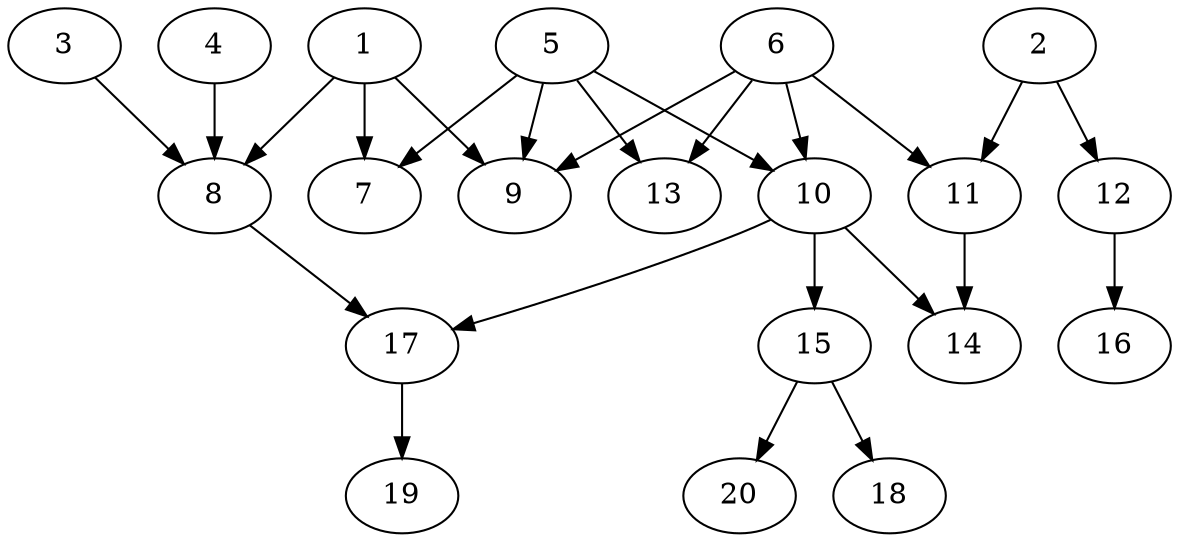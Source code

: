 // DAG (tier=2-normal, mode=data, n=20, ccr=0.407, fat=0.545, density=0.407, regular=0.524, jump=0.167, mindata=2097152, maxdata=16777216)
// DAG automatically generated by daggen at Sun Aug 24 16:33:34 2025
// /home/ermia/Project/Environments/daggen/bin/daggen --dot --ccr 0.407 --fat 0.545 --regular 0.524 --density 0.407 --jump 0.167 --mindata 2097152 --maxdata 16777216 -n 20 
digraph G {
  1 [size="21265129189854564", alpha="0.02", expect_size="10632564594927282"]
  1 -> 7 [size ="375104735281152"]
  1 -> 8 [size ="375104735281152"]
  1 -> 9 [size ="375104735281152"]
  2 [size="2832095398714798592", alpha="0.01", expect_size="1416047699357399296"]
  2 -> 11 [size ="1731498357030912"]
  2 -> 12 [size ="1731498357030912"]
  3 [size="115393314183929936", alpha="0.15", expect_size="57696657091964968"]
  3 -> 8 [size ="46681605275648"]
  4 [size="2754810624596133376", alpha="0.03", expect_size="1377405312298066688"]
  4 -> 8 [size ="1129160357445632"]
  5 [size="38333106845252872", alpha="0.15", expect_size="19166553422626436"]
  5 -> 7 [size ="796951389929472"]
  5 -> 9 [size ="796951389929472"]
  5 -> 10 [size ="796951389929472"]
  5 -> 13 [size ="796951389929472"]
  6 [size="45927578883524848", alpha="0.13", expect_size="22963789441762424"]
  6 -> 9 [size ="1078167393533952"]
  6 -> 10 [size ="1078167393533952"]
  6 -> 11 [size ="1078167393533952"]
  6 -> 13 [size ="1078167393533952"]
  7 [size="1284640777422465024", alpha="0.14", expect_size="642320388711232512"]
  8 [size="2306710699352391", alpha="0.07", expect_size="1153355349676195"]
  8 -> 17 [size ="39756373164032"]
  9 [size="11378649985654648", alpha="0.12", expect_size="5689324992827324"]
  10 [size="34041191686436628", alpha="0.10", expect_size="17020595843218314"]
  10 -> 14 [size ="650352210739200"]
  10 -> 15 [size ="650352210739200"]
  10 -> 17 [size ="650352210739200"]
  11 [size="925479017087759488", alpha="0.07", expect_size="462739508543879744"]
  11 -> 14 [size ="1195309271089152"]
  12 [size="71970611944160432", alpha="0.09", expect_size="35985305972080216"]
  12 -> 16 [size ="2001863318700032"]
  13 [size="414630407724702400", alpha="0.17", expect_size="207315203862351200"]
  14 [size="665847916209550464", alpha="0.04", expect_size="332923958104775232"]
  15 [size="892643811780960", alpha="0.02", expect_size="446321905890480"]
  15 -> 18 [size ="86760486862848"]
  15 -> 20 [size ="86760486862848"]
  16 [size="2876039511717152768", alpha="0.14", expect_size="1438019755858576384"]
  17 [size="27783845657601844", alpha="0.17", expect_size="13891922828800922"]
  17 -> 19 [size ="498782613536768"]
  18 [size="3192809939150380544", alpha="0.07", expect_size="1596404969575190272"]
  19 [size="77300065479163904000", alpha="0.02", expect_size="38650032739581952000"]
  20 [size="40187245155581952000", alpha="0.06", expect_size="20093622577790976000"]
}